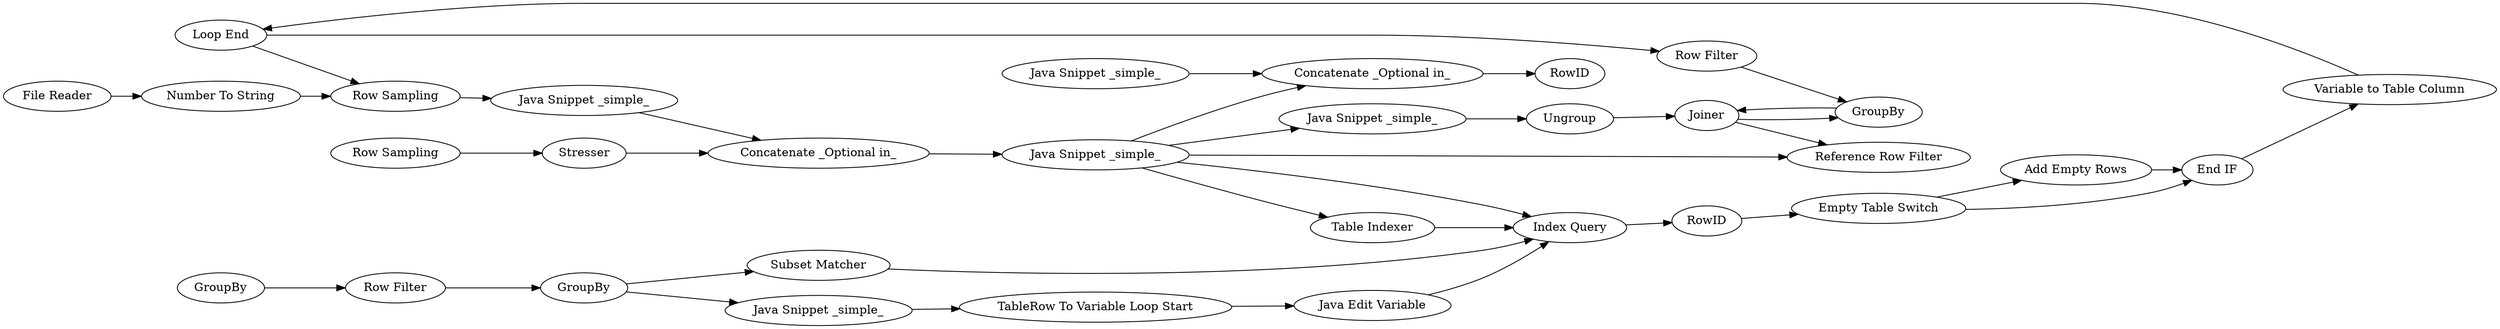 digraph {
	5 -> 16
	19 -> 57
	51 -> 50
	16 -> 29
	20 -> 32
	2 -> 6
	47 -> 5
	60 -> 56
	5 -> 41
	52 -> 6
	59 -> 19
	27 -> 47
	46 -> 52
	50 -> 51
	12 -> 39
	25 -> 26
	26 -> 27
	9 -> 6
	29 -> 39
	60 -> 6
	60 -> 19
	48 -> 49
	44 -> 25
	41 -> 51
	30 -> 16
	32 -> 46
	45 -> 7
	6 -> 44
	7 -> 9
	49 -> 50
	60 -> 2
	39 -> 60
	1 -> 30
	46 -> 45
	60 -> 48
	25 -> 27
	50 -> 56
	17 -> 12
	27 [label="End IF"]
	57 [label=RowID]
	7 [label="TableRow To Variable Loop Start"]
	9 [label="Java Edit Variable"]
	52 [label="Subset Matcher"]
	26 [label="Add Empty Rows"]
	17 [label="Row Sampling"]
	19 [label="Concatenate _Optional in_"]
	49 [label=Ungroup]
	41 [label="Row Filter"]
	51 [label=GroupBy]
	56 [label="Reference Row Filter"]
	6 [label="Index Query"]
	25 [label="Empty Table Switch"]
	12 [label=Stresser]
	59 [label="Java Snippet _simple_"]
	16 [label="Row Sampling"]
	48 [label="Java Snippet _simple_"]
	30 [label="Number To String"]
	50 [label=Joiner]
	1 [label="File Reader"]
	47 [label="Variable to Table Column"]
	60 [label="Java Snippet _simple_"]
	5 [label="Loop End"]
	20 [label=GroupBy]
	44 [label=RowID]
	29 [label="Java Snippet _simple_"]
	46 [label=GroupBy]
	39 [label="Concatenate _Optional in_"]
	32 [label="Row Filter"]
	2 [label="Table Indexer"]
	45 [label="Java Snippet _simple_"]
	rankdir=LR
}
